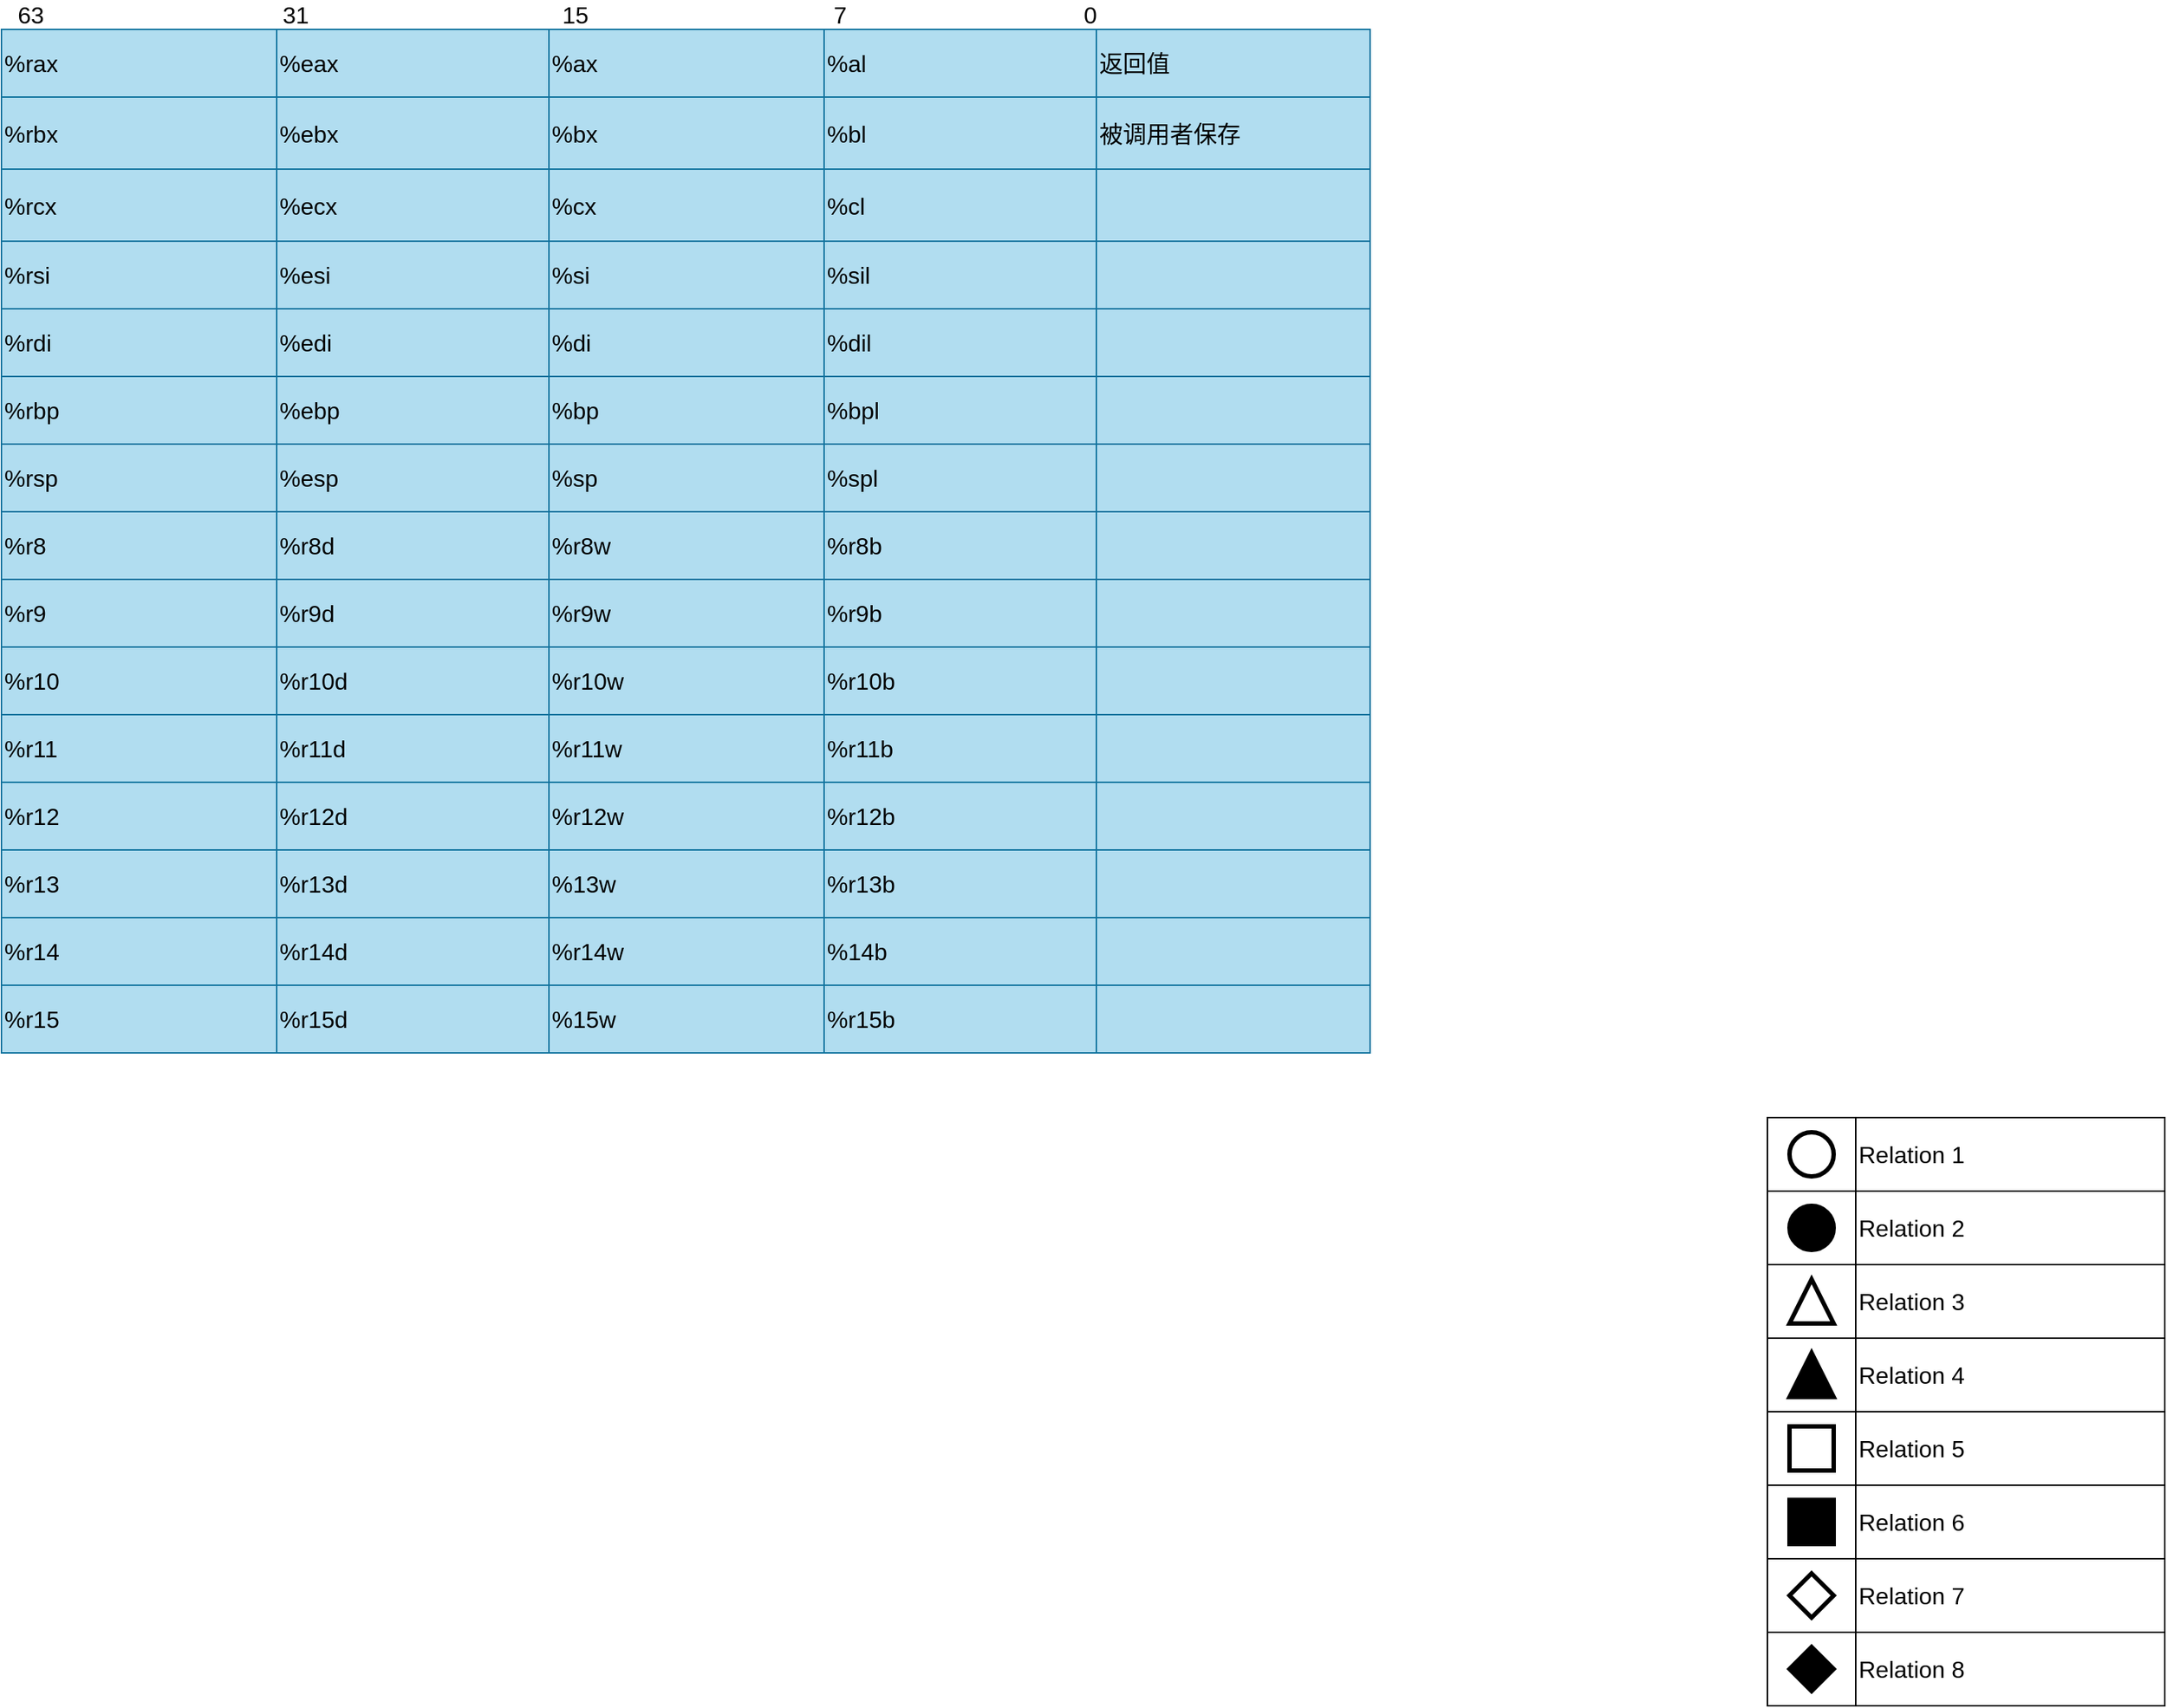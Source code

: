 <mxfile version="13.7.9" type="github">
  <diagram name="Page-1" id="bd83a815-5ea8-2e97-e5ec-87c9f400f2fa">
    <mxGraphModel dx="1678" dy="972" grid="1" gridSize="10" guides="1" tooltips="1" connect="1" arrows="1" fold="1" page="1" pageScale="1.5" pageWidth="1169" pageHeight="826" background="#ffffff" math="0" shadow="0">
      <root>
        <mxCell id="0" style=";html=1;" />
        <mxCell id="1" style=";html=1;" parent="0" />
        <mxCell id="ib0y8VWLwrtvh4IZrPpm-1" value="" style="shape=table;html=1;whiteSpace=wrap;startSize=0;container=1;collapsible=0;childLayout=tableLayout;fillColor=#b1ddf0;strokeColor=#10739e;align=left;fontSize=16;" vertex="1" parent="1">
          <mxGeometry x="200" y="50" width="930" height="696" as="geometry" />
        </mxCell>
        <mxCell id="ib0y8VWLwrtvh4IZrPpm-2" value="" style="shape=partialRectangle;html=1;whiteSpace=wrap;collapsible=0;dropTarget=0;pointerEvents=0;fillColor=none;top=0;left=0;bottom=0;right=0;points=[[0,0.5],[1,0.5]];portConstraint=eastwest;align=left;fontSize=16;" vertex="1" parent="ib0y8VWLwrtvh4IZrPpm-1">
          <mxGeometry width="930" height="46" as="geometry" />
        </mxCell>
        <mxCell id="ib0y8VWLwrtvh4IZrPpm-3" value="%rax" style="shape=partialRectangle;html=1;whiteSpace=wrap;connectable=0;overflow=hidden;fillColor=none;top=0;left=0;bottom=0;right=0;align=left;fontSize=16;" vertex="1" parent="ib0y8VWLwrtvh4IZrPpm-2">
          <mxGeometry width="187" height="46" as="geometry" />
        </mxCell>
        <mxCell id="ib0y8VWLwrtvh4IZrPpm-4" value="%eax" style="shape=partialRectangle;html=1;whiteSpace=wrap;connectable=0;overflow=hidden;fillColor=none;top=0;left=0;bottom=0;right=0;align=left;fontSize=16;" vertex="1" parent="ib0y8VWLwrtvh4IZrPpm-2">
          <mxGeometry x="187" width="185" height="46" as="geometry" />
        </mxCell>
        <mxCell id="ib0y8VWLwrtvh4IZrPpm-5" value="%ax" style="shape=partialRectangle;html=1;whiteSpace=wrap;connectable=0;overflow=hidden;fillColor=none;top=0;left=0;bottom=0;right=0;align=left;fontSize=16;" vertex="1" parent="ib0y8VWLwrtvh4IZrPpm-2">
          <mxGeometry x="372" width="187" height="46" as="geometry" />
        </mxCell>
        <mxCell id="ib0y8VWLwrtvh4IZrPpm-6" value="%al" style="shape=partialRectangle;html=1;whiteSpace=wrap;connectable=0;overflow=hidden;fillColor=none;top=0;left=0;bottom=0;right=0;align=left;fontSize=16;" vertex="1" parent="ib0y8VWLwrtvh4IZrPpm-2">
          <mxGeometry x="559" width="185" height="46" as="geometry" />
        </mxCell>
        <mxCell id="ib0y8VWLwrtvh4IZrPpm-25" value="返回值" style="shape=partialRectangle;html=1;whiteSpace=wrap;connectable=0;overflow=hidden;fillColor=none;top=0;left=0;bottom=0;right=0;align=left;fontSize=16;" vertex="1" parent="ib0y8VWLwrtvh4IZrPpm-2">
          <mxGeometry x="744" width="186" height="46" as="geometry" />
        </mxCell>
        <mxCell id="ib0y8VWLwrtvh4IZrPpm-7" value="" style="shape=partialRectangle;html=1;whiteSpace=wrap;collapsible=0;dropTarget=0;pointerEvents=0;fillColor=none;top=0;left=0;bottom=0;right=0;points=[[0,0.5],[1,0.5]];portConstraint=eastwest;align=left;fontSize=16;" vertex="1" parent="ib0y8VWLwrtvh4IZrPpm-1">
          <mxGeometry y="46" width="930" height="49" as="geometry" />
        </mxCell>
        <mxCell id="ib0y8VWLwrtvh4IZrPpm-8" value="%rbx" style="shape=partialRectangle;html=1;whiteSpace=wrap;connectable=0;overflow=hidden;fillColor=none;top=0;left=0;bottom=0;right=0;align=left;fontSize=16;" vertex="1" parent="ib0y8VWLwrtvh4IZrPpm-7">
          <mxGeometry width="187" height="49" as="geometry" />
        </mxCell>
        <mxCell id="ib0y8VWLwrtvh4IZrPpm-9" value="%ebx" style="shape=partialRectangle;html=1;whiteSpace=wrap;connectable=0;overflow=hidden;fillColor=none;top=0;left=0;bottom=0;right=0;align=left;fontSize=16;" vertex="1" parent="ib0y8VWLwrtvh4IZrPpm-7">
          <mxGeometry x="187" width="185" height="49" as="geometry" />
        </mxCell>
        <mxCell id="ib0y8VWLwrtvh4IZrPpm-10" value="%bx" style="shape=partialRectangle;html=1;whiteSpace=wrap;connectable=0;overflow=hidden;fillColor=none;top=0;left=0;bottom=0;right=0;align=left;fontSize=16;" vertex="1" parent="ib0y8VWLwrtvh4IZrPpm-7">
          <mxGeometry x="372" width="187" height="49" as="geometry" />
        </mxCell>
        <mxCell id="ib0y8VWLwrtvh4IZrPpm-11" value="%bl" style="shape=partialRectangle;html=1;whiteSpace=wrap;connectable=0;overflow=hidden;fillColor=none;top=0;left=0;bottom=0;right=0;align=left;fontSize=16;" vertex="1" parent="ib0y8VWLwrtvh4IZrPpm-7">
          <mxGeometry x="559" width="185" height="49" as="geometry" />
        </mxCell>
        <mxCell id="ib0y8VWLwrtvh4IZrPpm-26" value="被调用者保存" style="shape=partialRectangle;html=1;whiteSpace=wrap;connectable=0;overflow=hidden;fillColor=none;top=0;left=0;bottom=0;right=0;align=left;fontSize=16;" vertex="1" parent="ib0y8VWLwrtvh4IZrPpm-7">
          <mxGeometry x="744" width="186" height="49" as="geometry" />
        </mxCell>
        <mxCell id="ib0y8VWLwrtvh4IZrPpm-20" style="shape=partialRectangle;html=1;whiteSpace=wrap;collapsible=0;dropTarget=0;pointerEvents=0;fillColor=none;top=0;left=0;bottom=0;right=0;points=[[0,0.5],[1,0.5]];portConstraint=eastwest;align=left;fontSize=16;" vertex="1" parent="ib0y8VWLwrtvh4IZrPpm-1">
          <mxGeometry y="95" width="930" height="49" as="geometry" />
        </mxCell>
        <mxCell id="ib0y8VWLwrtvh4IZrPpm-21" value="%rcx" style="shape=partialRectangle;html=1;whiteSpace=wrap;connectable=0;overflow=hidden;fillColor=none;top=0;left=0;bottom=0;right=0;align=left;fontSize=16;" vertex="1" parent="ib0y8VWLwrtvh4IZrPpm-20">
          <mxGeometry width="187" height="49" as="geometry" />
        </mxCell>
        <mxCell id="ib0y8VWLwrtvh4IZrPpm-22" value="%ecx" style="shape=partialRectangle;html=1;whiteSpace=wrap;connectable=0;overflow=hidden;fillColor=none;top=0;left=0;bottom=0;right=0;align=left;fontSize=16;" vertex="1" parent="ib0y8VWLwrtvh4IZrPpm-20">
          <mxGeometry x="187" width="185" height="49" as="geometry" />
        </mxCell>
        <mxCell id="ib0y8VWLwrtvh4IZrPpm-23" value="%cx" style="shape=partialRectangle;html=1;whiteSpace=wrap;connectable=0;overflow=hidden;fillColor=none;top=0;left=0;bottom=0;right=0;align=left;fontSize=16;" vertex="1" parent="ib0y8VWLwrtvh4IZrPpm-20">
          <mxGeometry x="372" width="187" height="49" as="geometry" />
        </mxCell>
        <mxCell id="ib0y8VWLwrtvh4IZrPpm-24" value="%cl" style="shape=partialRectangle;html=1;whiteSpace=wrap;connectable=0;overflow=hidden;fillColor=none;top=0;left=0;bottom=0;right=0;align=left;fontSize=16;" vertex="1" parent="ib0y8VWLwrtvh4IZrPpm-20">
          <mxGeometry x="559" width="185" height="49" as="geometry" />
        </mxCell>
        <mxCell id="ib0y8VWLwrtvh4IZrPpm-27" style="shape=partialRectangle;html=1;whiteSpace=wrap;connectable=0;overflow=hidden;fillColor=none;top=0;left=0;bottom=0;right=0;align=left;fontSize=16;" vertex="1" parent="ib0y8VWLwrtvh4IZrPpm-20">
          <mxGeometry x="744" width="186" height="49" as="geometry" />
        </mxCell>
        <mxCell id="ib0y8VWLwrtvh4IZrPpm-12" value="" style="shape=partialRectangle;html=1;whiteSpace=wrap;collapsible=0;dropTarget=0;pointerEvents=0;fillColor=none;top=0;left=0;bottom=0;right=0;points=[[0,0.5],[1,0.5]];portConstraint=eastwest;align=left;fontSize=16;" vertex="1" parent="ib0y8VWLwrtvh4IZrPpm-1">
          <mxGeometry y="144" width="930" height="46" as="geometry" />
        </mxCell>
        <mxCell id="ib0y8VWLwrtvh4IZrPpm-13" value="%rsi" style="shape=partialRectangle;html=1;whiteSpace=wrap;connectable=0;overflow=hidden;fillColor=none;top=0;left=0;bottom=0;right=0;align=left;fontSize=16;" vertex="1" parent="ib0y8VWLwrtvh4IZrPpm-12">
          <mxGeometry width="187" height="46" as="geometry" />
        </mxCell>
        <mxCell id="ib0y8VWLwrtvh4IZrPpm-14" value="%esi" style="shape=partialRectangle;html=1;whiteSpace=wrap;connectable=0;overflow=hidden;fillColor=none;top=0;left=0;bottom=0;right=0;align=left;fontSize=16;" vertex="1" parent="ib0y8VWLwrtvh4IZrPpm-12">
          <mxGeometry x="187" width="185" height="46" as="geometry" />
        </mxCell>
        <mxCell id="ib0y8VWLwrtvh4IZrPpm-15" value="%si" style="shape=partialRectangle;html=1;whiteSpace=wrap;connectable=0;overflow=hidden;fillColor=none;top=0;left=0;bottom=0;right=0;align=left;fontSize=16;" vertex="1" parent="ib0y8VWLwrtvh4IZrPpm-12">
          <mxGeometry x="372" width="187" height="46" as="geometry" />
        </mxCell>
        <mxCell id="ib0y8VWLwrtvh4IZrPpm-16" value="%sil" style="shape=partialRectangle;html=1;whiteSpace=wrap;connectable=0;overflow=hidden;fillColor=none;top=0;left=0;bottom=0;right=0;align=left;fontSize=16;" vertex="1" parent="ib0y8VWLwrtvh4IZrPpm-12">
          <mxGeometry x="559" width="185" height="46" as="geometry" />
        </mxCell>
        <mxCell id="ib0y8VWLwrtvh4IZrPpm-28" style="shape=partialRectangle;html=1;whiteSpace=wrap;connectable=0;overflow=hidden;fillColor=none;top=0;left=0;bottom=0;right=0;align=left;fontSize=16;" vertex="1" parent="ib0y8VWLwrtvh4IZrPpm-12">
          <mxGeometry x="744" width="186" height="46" as="geometry" />
        </mxCell>
        <mxCell id="ib0y8VWLwrtvh4IZrPpm-71" style="shape=partialRectangle;html=1;whiteSpace=wrap;collapsible=0;dropTarget=0;pointerEvents=0;fillColor=none;top=0;left=0;bottom=0;right=0;points=[[0,0.5],[1,0.5]];portConstraint=eastwest;align=left;fontSize=16;" vertex="1" parent="ib0y8VWLwrtvh4IZrPpm-1">
          <mxGeometry y="190" width="930" height="46" as="geometry" />
        </mxCell>
        <mxCell id="ib0y8VWLwrtvh4IZrPpm-72" value="%rdi" style="shape=partialRectangle;html=1;whiteSpace=wrap;connectable=0;overflow=hidden;fillColor=none;top=0;left=0;bottom=0;right=0;align=left;fontSize=16;" vertex="1" parent="ib0y8VWLwrtvh4IZrPpm-71">
          <mxGeometry width="187" height="46" as="geometry" />
        </mxCell>
        <mxCell id="ib0y8VWLwrtvh4IZrPpm-73" value="%edi" style="shape=partialRectangle;html=1;whiteSpace=wrap;connectable=0;overflow=hidden;fillColor=none;top=0;left=0;bottom=0;right=0;align=left;fontSize=16;" vertex="1" parent="ib0y8VWLwrtvh4IZrPpm-71">
          <mxGeometry x="187" width="185" height="46" as="geometry" />
        </mxCell>
        <mxCell id="ib0y8VWLwrtvh4IZrPpm-74" value="%di" style="shape=partialRectangle;html=1;whiteSpace=wrap;connectable=0;overflow=hidden;fillColor=none;top=0;left=0;bottom=0;right=0;align=left;fontSize=16;" vertex="1" parent="ib0y8VWLwrtvh4IZrPpm-71">
          <mxGeometry x="372" width="187" height="46" as="geometry" />
        </mxCell>
        <mxCell id="ib0y8VWLwrtvh4IZrPpm-75" value="%dil" style="shape=partialRectangle;html=1;whiteSpace=wrap;connectable=0;overflow=hidden;fillColor=none;top=0;left=0;bottom=0;right=0;align=left;fontSize=16;" vertex="1" parent="ib0y8VWLwrtvh4IZrPpm-71">
          <mxGeometry x="559" width="185" height="46" as="geometry" />
        </mxCell>
        <mxCell id="ib0y8VWLwrtvh4IZrPpm-76" style="shape=partialRectangle;html=1;whiteSpace=wrap;connectable=0;overflow=hidden;fillColor=none;top=0;left=0;bottom=0;right=0;align=left;fontSize=16;" vertex="1" parent="ib0y8VWLwrtvh4IZrPpm-71">
          <mxGeometry x="744" width="186" height="46" as="geometry" />
        </mxCell>
        <mxCell id="ib0y8VWLwrtvh4IZrPpm-65" style="shape=partialRectangle;html=1;whiteSpace=wrap;collapsible=0;dropTarget=0;pointerEvents=0;fillColor=none;top=0;left=0;bottom=0;right=0;points=[[0,0.5],[1,0.5]];portConstraint=eastwest;align=left;fontSize=16;" vertex="1" parent="ib0y8VWLwrtvh4IZrPpm-1">
          <mxGeometry y="236" width="930" height="46" as="geometry" />
        </mxCell>
        <mxCell id="ib0y8VWLwrtvh4IZrPpm-66" value="%rbp" style="shape=partialRectangle;html=1;whiteSpace=wrap;connectable=0;overflow=hidden;fillColor=none;top=0;left=0;bottom=0;right=0;align=left;fontSize=16;" vertex="1" parent="ib0y8VWLwrtvh4IZrPpm-65">
          <mxGeometry width="187" height="46" as="geometry" />
        </mxCell>
        <mxCell id="ib0y8VWLwrtvh4IZrPpm-67" value="%ebp" style="shape=partialRectangle;html=1;whiteSpace=wrap;connectable=0;overflow=hidden;fillColor=none;top=0;left=0;bottom=0;right=0;align=left;fontSize=16;" vertex="1" parent="ib0y8VWLwrtvh4IZrPpm-65">
          <mxGeometry x="187" width="185" height="46" as="geometry" />
        </mxCell>
        <mxCell id="ib0y8VWLwrtvh4IZrPpm-68" value="%bp" style="shape=partialRectangle;html=1;whiteSpace=wrap;connectable=0;overflow=hidden;fillColor=none;top=0;left=0;bottom=0;right=0;align=left;fontSize=16;" vertex="1" parent="ib0y8VWLwrtvh4IZrPpm-65">
          <mxGeometry x="372" width="187" height="46" as="geometry" />
        </mxCell>
        <mxCell id="ib0y8VWLwrtvh4IZrPpm-69" value="%bpl" style="shape=partialRectangle;html=1;whiteSpace=wrap;connectable=0;overflow=hidden;fillColor=none;top=0;left=0;bottom=0;right=0;align=left;fontSize=16;" vertex="1" parent="ib0y8VWLwrtvh4IZrPpm-65">
          <mxGeometry x="559" width="185" height="46" as="geometry" />
        </mxCell>
        <mxCell id="ib0y8VWLwrtvh4IZrPpm-70" style="shape=partialRectangle;html=1;whiteSpace=wrap;connectable=0;overflow=hidden;fillColor=none;top=0;left=0;bottom=0;right=0;align=left;fontSize=16;" vertex="1" parent="ib0y8VWLwrtvh4IZrPpm-65">
          <mxGeometry x="744" width="186" height="46" as="geometry" />
        </mxCell>
        <mxCell id="ib0y8VWLwrtvh4IZrPpm-59" style="shape=partialRectangle;html=1;whiteSpace=wrap;collapsible=0;dropTarget=0;pointerEvents=0;fillColor=none;top=0;left=0;bottom=0;right=0;points=[[0,0.5],[1,0.5]];portConstraint=eastwest;align=left;fontSize=16;" vertex="1" parent="ib0y8VWLwrtvh4IZrPpm-1">
          <mxGeometry y="282" width="930" height="46" as="geometry" />
        </mxCell>
        <mxCell id="ib0y8VWLwrtvh4IZrPpm-60" value="%rsp" style="shape=partialRectangle;html=1;whiteSpace=wrap;connectable=0;overflow=hidden;fillColor=none;top=0;left=0;bottom=0;right=0;align=left;fontSize=16;" vertex="1" parent="ib0y8VWLwrtvh4IZrPpm-59">
          <mxGeometry width="187" height="46" as="geometry" />
        </mxCell>
        <mxCell id="ib0y8VWLwrtvh4IZrPpm-61" value="%esp" style="shape=partialRectangle;html=1;whiteSpace=wrap;connectable=0;overflow=hidden;fillColor=none;top=0;left=0;bottom=0;right=0;align=left;fontSize=16;" vertex="1" parent="ib0y8VWLwrtvh4IZrPpm-59">
          <mxGeometry x="187" width="185" height="46" as="geometry" />
        </mxCell>
        <mxCell id="ib0y8VWLwrtvh4IZrPpm-62" value="%sp" style="shape=partialRectangle;html=1;whiteSpace=wrap;connectable=0;overflow=hidden;fillColor=none;top=0;left=0;bottom=0;right=0;align=left;fontSize=16;" vertex="1" parent="ib0y8VWLwrtvh4IZrPpm-59">
          <mxGeometry x="372" width="187" height="46" as="geometry" />
        </mxCell>
        <mxCell id="ib0y8VWLwrtvh4IZrPpm-63" value="%spl" style="shape=partialRectangle;html=1;whiteSpace=wrap;connectable=0;overflow=hidden;fillColor=none;top=0;left=0;bottom=0;right=0;align=left;fontSize=16;" vertex="1" parent="ib0y8VWLwrtvh4IZrPpm-59">
          <mxGeometry x="559" width="185" height="46" as="geometry" />
        </mxCell>
        <mxCell id="ib0y8VWLwrtvh4IZrPpm-64" style="shape=partialRectangle;html=1;whiteSpace=wrap;connectable=0;overflow=hidden;fillColor=none;top=0;left=0;bottom=0;right=0;align=left;fontSize=16;" vertex="1" parent="ib0y8VWLwrtvh4IZrPpm-59">
          <mxGeometry x="744" width="186" height="46" as="geometry" />
        </mxCell>
        <mxCell id="ib0y8VWLwrtvh4IZrPpm-53" style="shape=partialRectangle;html=1;whiteSpace=wrap;collapsible=0;dropTarget=0;pointerEvents=0;fillColor=none;top=0;left=0;bottom=0;right=0;points=[[0,0.5],[1,0.5]];portConstraint=eastwest;align=left;fontSize=16;" vertex="1" parent="ib0y8VWLwrtvh4IZrPpm-1">
          <mxGeometry y="328" width="930" height="46" as="geometry" />
        </mxCell>
        <mxCell id="ib0y8VWLwrtvh4IZrPpm-54" value="%r8" style="shape=partialRectangle;html=1;whiteSpace=wrap;connectable=0;overflow=hidden;fillColor=none;top=0;left=0;bottom=0;right=0;align=left;fontSize=16;" vertex="1" parent="ib0y8VWLwrtvh4IZrPpm-53">
          <mxGeometry width="187" height="46" as="geometry" />
        </mxCell>
        <mxCell id="ib0y8VWLwrtvh4IZrPpm-55" value="%r8d" style="shape=partialRectangle;html=1;whiteSpace=wrap;connectable=0;overflow=hidden;fillColor=none;top=0;left=0;bottom=0;right=0;align=left;fontSize=16;" vertex="1" parent="ib0y8VWLwrtvh4IZrPpm-53">
          <mxGeometry x="187" width="185" height="46" as="geometry" />
        </mxCell>
        <mxCell id="ib0y8VWLwrtvh4IZrPpm-56" value="%r8w" style="shape=partialRectangle;html=1;whiteSpace=wrap;connectable=0;overflow=hidden;fillColor=none;top=0;left=0;bottom=0;right=0;align=left;fontSize=16;" vertex="1" parent="ib0y8VWLwrtvh4IZrPpm-53">
          <mxGeometry x="372" width="187" height="46" as="geometry" />
        </mxCell>
        <mxCell id="ib0y8VWLwrtvh4IZrPpm-57" value="%r8b" style="shape=partialRectangle;html=1;whiteSpace=wrap;connectable=0;overflow=hidden;fillColor=none;top=0;left=0;bottom=0;right=0;align=left;fontSize=16;" vertex="1" parent="ib0y8VWLwrtvh4IZrPpm-53">
          <mxGeometry x="559" width="185" height="46" as="geometry" />
        </mxCell>
        <mxCell id="ib0y8VWLwrtvh4IZrPpm-58" style="shape=partialRectangle;html=1;whiteSpace=wrap;connectable=0;overflow=hidden;fillColor=none;top=0;left=0;bottom=0;right=0;align=left;fontSize=16;" vertex="1" parent="ib0y8VWLwrtvh4IZrPpm-53">
          <mxGeometry x="744" width="186" height="46" as="geometry" />
        </mxCell>
        <mxCell id="ib0y8VWLwrtvh4IZrPpm-47" style="shape=partialRectangle;html=1;whiteSpace=wrap;collapsible=0;dropTarget=0;pointerEvents=0;fillColor=none;top=0;left=0;bottom=0;right=0;points=[[0,0.5],[1,0.5]];portConstraint=eastwest;align=left;fontSize=16;" vertex="1" parent="ib0y8VWLwrtvh4IZrPpm-1">
          <mxGeometry y="374" width="930" height="46" as="geometry" />
        </mxCell>
        <mxCell id="ib0y8VWLwrtvh4IZrPpm-48" value="%r9" style="shape=partialRectangle;html=1;whiteSpace=wrap;connectable=0;overflow=hidden;fillColor=none;top=0;left=0;bottom=0;right=0;align=left;fontSize=16;" vertex="1" parent="ib0y8VWLwrtvh4IZrPpm-47">
          <mxGeometry width="187" height="46" as="geometry" />
        </mxCell>
        <mxCell id="ib0y8VWLwrtvh4IZrPpm-49" value="%r9d" style="shape=partialRectangle;html=1;whiteSpace=wrap;connectable=0;overflow=hidden;fillColor=none;top=0;left=0;bottom=0;right=0;align=left;fontSize=16;" vertex="1" parent="ib0y8VWLwrtvh4IZrPpm-47">
          <mxGeometry x="187" width="185" height="46" as="geometry" />
        </mxCell>
        <mxCell id="ib0y8VWLwrtvh4IZrPpm-50" value="%r9w" style="shape=partialRectangle;html=1;whiteSpace=wrap;connectable=0;overflow=hidden;fillColor=none;top=0;left=0;bottom=0;right=0;align=left;fontSize=16;" vertex="1" parent="ib0y8VWLwrtvh4IZrPpm-47">
          <mxGeometry x="372" width="187" height="46" as="geometry" />
        </mxCell>
        <mxCell id="ib0y8VWLwrtvh4IZrPpm-51" value="%r9b" style="shape=partialRectangle;html=1;whiteSpace=wrap;connectable=0;overflow=hidden;fillColor=none;top=0;left=0;bottom=0;right=0;align=left;fontSize=16;" vertex="1" parent="ib0y8VWLwrtvh4IZrPpm-47">
          <mxGeometry x="559" width="185" height="46" as="geometry" />
        </mxCell>
        <mxCell id="ib0y8VWLwrtvh4IZrPpm-52" style="shape=partialRectangle;html=1;whiteSpace=wrap;connectable=0;overflow=hidden;fillColor=none;top=0;left=0;bottom=0;right=0;align=left;fontSize=16;" vertex="1" parent="ib0y8VWLwrtvh4IZrPpm-47">
          <mxGeometry x="744" width="186" height="46" as="geometry" />
        </mxCell>
        <mxCell id="ib0y8VWLwrtvh4IZrPpm-41" style="shape=partialRectangle;html=1;whiteSpace=wrap;collapsible=0;dropTarget=0;pointerEvents=0;fillColor=none;top=0;left=0;bottom=0;right=0;points=[[0,0.5],[1,0.5]];portConstraint=eastwest;align=left;fontSize=16;" vertex="1" parent="ib0y8VWLwrtvh4IZrPpm-1">
          <mxGeometry y="420" width="930" height="46" as="geometry" />
        </mxCell>
        <mxCell id="ib0y8VWLwrtvh4IZrPpm-42" value="%r10" style="shape=partialRectangle;html=1;whiteSpace=wrap;connectable=0;overflow=hidden;fillColor=none;top=0;left=0;bottom=0;right=0;align=left;fontSize=16;" vertex="1" parent="ib0y8VWLwrtvh4IZrPpm-41">
          <mxGeometry width="187" height="46" as="geometry" />
        </mxCell>
        <mxCell id="ib0y8VWLwrtvh4IZrPpm-43" value="%r10d" style="shape=partialRectangle;html=1;whiteSpace=wrap;connectable=0;overflow=hidden;fillColor=none;top=0;left=0;bottom=0;right=0;align=left;fontSize=16;" vertex="1" parent="ib0y8VWLwrtvh4IZrPpm-41">
          <mxGeometry x="187" width="185" height="46" as="geometry" />
        </mxCell>
        <mxCell id="ib0y8VWLwrtvh4IZrPpm-44" value="%r10w" style="shape=partialRectangle;html=1;whiteSpace=wrap;connectable=0;overflow=hidden;fillColor=none;top=0;left=0;bottom=0;right=0;align=left;fontSize=16;" vertex="1" parent="ib0y8VWLwrtvh4IZrPpm-41">
          <mxGeometry x="372" width="187" height="46" as="geometry" />
        </mxCell>
        <mxCell id="ib0y8VWLwrtvh4IZrPpm-45" value="%r10b" style="shape=partialRectangle;html=1;whiteSpace=wrap;connectable=0;overflow=hidden;fillColor=none;top=0;left=0;bottom=0;right=0;align=left;fontSize=16;" vertex="1" parent="ib0y8VWLwrtvh4IZrPpm-41">
          <mxGeometry x="559" width="185" height="46" as="geometry" />
        </mxCell>
        <mxCell id="ib0y8VWLwrtvh4IZrPpm-46" style="shape=partialRectangle;html=1;whiteSpace=wrap;connectable=0;overflow=hidden;fillColor=none;top=0;left=0;bottom=0;right=0;align=left;fontSize=16;" vertex="1" parent="ib0y8VWLwrtvh4IZrPpm-41">
          <mxGeometry x="744" width="186" height="46" as="geometry" />
        </mxCell>
        <mxCell id="ib0y8VWLwrtvh4IZrPpm-35" style="shape=partialRectangle;html=1;whiteSpace=wrap;collapsible=0;dropTarget=0;pointerEvents=0;fillColor=none;top=0;left=0;bottom=0;right=0;points=[[0,0.5],[1,0.5]];portConstraint=eastwest;align=left;fontSize=16;" vertex="1" parent="ib0y8VWLwrtvh4IZrPpm-1">
          <mxGeometry y="466" width="930" height="46" as="geometry" />
        </mxCell>
        <mxCell id="ib0y8VWLwrtvh4IZrPpm-36" value="%r11" style="shape=partialRectangle;html=1;whiteSpace=wrap;connectable=0;overflow=hidden;fillColor=none;top=0;left=0;bottom=0;right=0;align=left;fontSize=16;" vertex="1" parent="ib0y8VWLwrtvh4IZrPpm-35">
          <mxGeometry width="187" height="46" as="geometry" />
        </mxCell>
        <mxCell id="ib0y8VWLwrtvh4IZrPpm-37" value="%r11d" style="shape=partialRectangle;html=1;whiteSpace=wrap;connectable=0;overflow=hidden;fillColor=none;top=0;left=0;bottom=0;right=0;align=left;fontSize=16;" vertex="1" parent="ib0y8VWLwrtvh4IZrPpm-35">
          <mxGeometry x="187" width="185" height="46" as="geometry" />
        </mxCell>
        <mxCell id="ib0y8VWLwrtvh4IZrPpm-38" value="%r11w" style="shape=partialRectangle;html=1;whiteSpace=wrap;connectable=0;overflow=hidden;fillColor=none;top=0;left=0;bottom=0;right=0;align=left;fontSize=16;" vertex="1" parent="ib0y8VWLwrtvh4IZrPpm-35">
          <mxGeometry x="372" width="187" height="46" as="geometry" />
        </mxCell>
        <mxCell id="ib0y8VWLwrtvh4IZrPpm-39" value="%r11b" style="shape=partialRectangle;html=1;whiteSpace=wrap;connectable=0;overflow=hidden;fillColor=none;top=0;left=0;bottom=0;right=0;align=left;fontSize=16;" vertex="1" parent="ib0y8VWLwrtvh4IZrPpm-35">
          <mxGeometry x="559" width="185" height="46" as="geometry" />
        </mxCell>
        <mxCell id="ib0y8VWLwrtvh4IZrPpm-40" style="shape=partialRectangle;html=1;whiteSpace=wrap;connectable=0;overflow=hidden;fillColor=none;top=0;left=0;bottom=0;right=0;align=left;fontSize=16;" vertex="1" parent="ib0y8VWLwrtvh4IZrPpm-35">
          <mxGeometry x="744" width="186" height="46" as="geometry" />
        </mxCell>
        <mxCell id="ib0y8VWLwrtvh4IZrPpm-29" style="shape=partialRectangle;html=1;whiteSpace=wrap;collapsible=0;dropTarget=0;pointerEvents=0;fillColor=none;top=0;left=0;bottom=0;right=0;points=[[0,0.5],[1,0.5]];portConstraint=eastwest;align=left;fontSize=16;" vertex="1" parent="ib0y8VWLwrtvh4IZrPpm-1">
          <mxGeometry y="512" width="930" height="46" as="geometry" />
        </mxCell>
        <mxCell id="ib0y8VWLwrtvh4IZrPpm-30" value="%r12" style="shape=partialRectangle;html=1;whiteSpace=wrap;connectable=0;overflow=hidden;fillColor=none;top=0;left=0;bottom=0;right=0;align=left;fontSize=16;" vertex="1" parent="ib0y8VWLwrtvh4IZrPpm-29">
          <mxGeometry width="187" height="46" as="geometry" />
        </mxCell>
        <mxCell id="ib0y8VWLwrtvh4IZrPpm-31" value="%r12d" style="shape=partialRectangle;html=1;whiteSpace=wrap;connectable=0;overflow=hidden;fillColor=none;top=0;left=0;bottom=0;right=0;align=left;fontSize=16;" vertex="1" parent="ib0y8VWLwrtvh4IZrPpm-29">
          <mxGeometry x="187" width="185" height="46" as="geometry" />
        </mxCell>
        <mxCell id="ib0y8VWLwrtvh4IZrPpm-32" value="%r12w" style="shape=partialRectangle;html=1;whiteSpace=wrap;connectable=0;overflow=hidden;fillColor=none;top=0;left=0;bottom=0;right=0;align=left;fontSize=16;" vertex="1" parent="ib0y8VWLwrtvh4IZrPpm-29">
          <mxGeometry x="372" width="187" height="46" as="geometry" />
        </mxCell>
        <mxCell id="ib0y8VWLwrtvh4IZrPpm-33" value="%r12b" style="shape=partialRectangle;html=1;whiteSpace=wrap;connectable=0;overflow=hidden;fillColor=none;top=0;left=0;bottom=0;right=0;align=left;fontSize=16;" vertex="1" parent="ib0y8VWLwrtvh4IZrPpm-29">
          <mxGeometry x="559" width="185" height="46" as="geometry" />
        </mxCell>
        <mxCell id="ib0y8VWLwrtvh4IZrPpm-34" style="shape=partialRectangle;html=1;whiteSpace=wrap;connectable=0;overflow=hidden;fillColor=none;top=0;left=0;bottom=0;right=0;align=left;fontSize=16;" vertex="1" parent="ib0y8VWLwrtvh4IZrPpm-29">
          <mxGeometry x="744" width="186" height="46" as="geometry" />
        </mxCell>
        <mxCell id="ib0y8VWLwrtvh4IZrPpm-89" style="shape=partialRectangle;html=1;whiteSpace=wrap;collapsible=0;dropTarget=0;pointerEvents=0;fillColor=none;top=0;left=0;bottom=0;right=0;points=[[0,0.5],[1,0.5]];portConstraint=eastwest;align=left;fontSize=16;" vertex="1" parent="ib0y8VWLwrtvh4IZrPpm-1">
          <mxGeometry y="558" width="930" height="46" as="geometry" />
        </mxCell>
        <mxCell id="ib0y8VWLwrtvh4IZrPpm-90" value="%r13" style="shape=partialRectangle;html=1;whiteSpace=wrap;connectable=0;overflow=hidden;fillColor=none;top=0;left=0;bottom=0;right=0;align=left;fontSize=16;" vertex="1" parent="ib0y8VWLwrtvh4IZrPpm-89">
          <mxGeometry width="187" height="46" as="geometry" />
        </mxCell>
        <mxCell id="ib0y8VWLwrtvh4IZrPpm-91" value="%r13d" style="shape=partialRectangle;html=1;whiteSpace=wrap;connectable=0;overflow=hidden;fillColor=none;top=0;left=0;bottom=0;right=0;align=left;fontSize=16;" vertex="1" parent="ib0y8VWLwrtvh4IZrPpm-89">
          <mxGeometry x="187" width="185" height="46" as="geometry" />
        </mxCell>
        <mxCell id="ib0y8VWLwrtvh4IZrPpm-92" value="%13w" style="shape=partialRectangle;html=1;whiteSpace=wrap;connectable=0;overflow=hidden;fillColor=none;top=0;left=0;bottom=0;right=0;align=left;fontSize=16;" vertex="1" parent="ib0y8VWLwrtvh4IZrPpm-89">
          <mxGeometry x="372" width="187" height="46" as="geometry" />
        </mxCell>
        <mxCell id="ib0y8VWLwrtvh4IZrPpm-93" value="%r13b" style="shape=partialRectangle;html=1;whiteSpace=wrap;connectable=0;overflow=hidden;fillColor=none;top=0;left=0;bottom=0;right=0;align=left;fontSize=16;" vertex="1" parent="ib0y8VWLwrtvh4IZrPpm-89">
          <mxGeometry x="559" width="185" height="46" as="geometry" />
        </mxCell>
        <mxCell id="ib0y8VWLwrtvh4IZrPpm-94" style="shape=partialRectangle;html=1;whiteSpace=wrap;connectable=0;overflow=hidden;fillColor=none;top=0;left=0;bottom=0;right=0;align=left;fontSize=16;" vertex="1" parent="ib0y8VWLwrtvh4IZrPpm-89">
          <mxGeometry x="744" width="186" height="46" as="geometry" />
        </mxCell>
        <mxCell id="ib0y8VWLwrtvh4IZrPpm-83" style="shape=partialRectangle;html=1;whiteSpace=wrap;collapsible=0;dropTarget=0;pointerEvents=0;fillColor=none;top=0;left=0;bottom=0;right=0;points=[[0,0.5],[1,0.5]];portConstraint=eastwest;align=left;fontSize=16;" vertex="1" parent="ib0y8VWLwrtvh4IZrPpm-1">
          <mxGeometry y="604" width="930" height="46" as="geometry" />
        </mxCell>
        <mxCell id="ib0y8VWLwrtvh4IZrPpm-84" value="%r14" style="shape=partialRectangle;html=1;whiteSpace=wrap;connectable=0;overflow=hidden;fillColor=none;top=0;left=0;bottom=0;right=0;align=left;fontSize=16;" vertex="1" parent="ib0y8VWLwrtvh4IZrPpm-83">
          <mxGeometry width="187" height="46" as="geometry" />
        </mxCell>
        <mxCell id="ib0y8VWLwrtvh4IZrPpm-85" value="%r14d" style="shape=partialRectangle;html=1;whiteSpace=wrap;connectable=0;overflow=hidden;fillColor=none;top=0;left=0;bottom=0;right=0;align=left;fontSize=16;" vertex="1" parent="ib0y8VWLwrtvh4IZrPpm-83">
          <mxGeometry x="187" width="185" height="46" as="geometry" />
        </mxCell>
        <mxCell id="ib0y8VWLwrtvh4IZrPpm-86" value="%r14w" style="shape=partialRectangle;html=1;whiteSpace=wrap;connectable=0;overflow=hidden;fillColor=none;top=0;left=0;bottom=0;right=0;align=left;fontSize=16;" vertex="1" parent="ib0y8VWLwrtvh4IZrPpm-83">
          <mxGeometry x="372" width="187" height="46" as="geometry" />
        </mxCell>
        <mxCell id="ib0y8VWLwrtvh4IZrPpm-87" value="%14b" style="shape=partialRectangle;html=1;whiteSpace=wrap;connectable=0;overflow=hidden;fillColor=none;top=0;left=0;bottom=0;right=0;align=left;fontSize=16;" vertex="1" parent="ib0y8VWLwrtvh4IZrPpm-83">
          <mxGeometry x="559" width="185" height="46" as="geometry" />
        </mxCell>
        <mxCell id="ib0y8VWLwrtvh4IZrPpm-88" style="shape=partialRectangle;html=1;whiteSpace=wrap;connectable=0;overflow=hidden;fillColor=none;top=0;left=0;bottom=0;right=0;align=left;fontSize=16;" vertex="1" parent="ib0y8VWLwrtvh4IZrPpm-83">
          <mxGeometry x="744" width="186" height="46" as="geometry" />
        </mxCell>
        <mxCell id="ib0y8VWLwrtvh4IZrPpm-77" style="shape=partialRectangle;html=1;whiteSpace=wrap;collapsible=0;dropTarget=0;pointerEvents=0;fillColor=none;top=0;left=0;bottom=0;right=0;points=[[0,0.5],[1,0.5]];portConstraint=eastwest;align=left;fontSize=16;" vertex="1" parent="ib0y8VWLwrtvh4IZrPpm-1">
          <mxGeometry y="650" width="930" height="46" as="geometry" />
        </mxCell>
        <mxCell id="ib0y8VWLwrtvh4IZrPpm-78" value="%r15" style="shape=partialRectangle;html=1;whiteSpace=wrap;connectable=0;overflow=hidden;fillColor=none;top=0;left=0;bottom=0;right=0;align=left;fontSize=16;" vertex="1" parent="ib0y8VWLwrtvh4IZrPpm-77">
          <mxGeometry width="187" height="46" as="geometry" />
        </mxCell>
        <mxCell id="ib0y8VWLwrtvh4IZrPpm-79" value="%r15d" style="shape=partialRectangle;html=1;whiteSpace=wrap;connectable=0;overflow=hidden;fillColor=none;top=0;left=0;bottom=0;right=0;align=left;fontSize=16;" vertex="1" parent="ib0y8VWLwrtvh4IZrPpm-77">
          <mxGeometry x="187" width="185" height="46" as="geometry" />
        </mxCell>
        <mxCell id="ib0y8VWLwrtvh4IZrPpm-80" value="%15w" style="shape=partialRectangle;html=1;whiteSpace=wrap;connectable=0;overflow=hidden;fillColor=none;top=0;left=0;bottom=0;right=0;align=left;fontSize=16;" vertex="1" parent="ib0y8VWLwrtvh4IZrPpm-77">
          <mxGeometry x="372" width="187" height="46" as="geometry" />
        </mxCell>
        <mxCell id="ib0y8VWLwrtvh4IZrPpm-81" value="%r15b" style="shape=partialRectangle;html=1;whiteSpace=wrap;connectable=0;overflow=hidden;fillColor=none;top=0;left=0;bottom=0;right=0;align=left;fontSize=16;" vertex="1" parent="ib0y8VWLwrtvh4IZrPpm-77">
          <mxGeometry x="559" width="185" height="46" as="geometry" />
        </mxCell>
        <mxCell id="ib0y8VWLwrtvh4IZrPpm-82" style="shape=partialRectangle;html=1;whiteSpace=wrap;connectable=0;overflow=hidden;fillColor=none;top=0;left=0;bottom=0;right=0;align=left;fontSize=16;" vertex="1" parent="ib0y8VWLwrtvh4IZrPpm-77">
          <mxGeometry x="744" width="186" height="46" as="geometry" />
        </mxCell>
        <mxCell id="1516e18e63f93b96-4" value="" style="whiteSpace=wrap;html=1;rounded=0;shadow=0;strokeWidth=1;fontSize=16;align=left;" parent="1" vertex="1">
          <mxGeometry x="1400" y="1140" width="60" height="50" as="geometry" />
        </mxCell>
        <mxCell id="1516e18e63f93b96-5" value="Relation 8" style="whiteSpace=wrap;html=1;rounded=0;shadow=0;strokeWidth=1;fontSize=16;align=left;" parent="1" vertex="1">
          <mxGeometry x="1460" y="1140" width="210" height="50" as="geometry" />
        </mxCell>
        <mxCell id="1516e18e63f93b96-12" value="" style="rhombus;whiteSpace=wrap;html=1;rounded=0;shadow=0;strokeWidth=3;fillColor=#000000;fontSize=16;align=left;" parent="1" vertex="1">
          <mxGeometry x="1415" y="1150" width="30" height="30" as="geometry" />
        </mxCell>
        <mxCell id="1516e18e63f93b96-14" value="" style="whiteSpace=wrap;html=1;rounded=0;shadow=0;strokeWidth=1;fontSize=16;align=left;" parent="1" vertex="1">
          <mxGeometry x="1400" y="1090" width="60" height="50" as="geometry" />
        </mxCell>
        <mxCell id="1516e18e63f93b96-15" value="Relation 7" style="whiteSpace=wrap;html=1;rounded=0;shadow=0;strokeWidth=1;fontSize=16;align=left;" parent="1" vertex="1">
          <mxGeometry x="1460" y="1090" width="210" height="50" as="geometry" />
        </mxCell>
        <mxCell id="1516e18e63f93b96-18" value="" style="whiteSpace=wrap;html=1;rounded=0;shadow=0;strokeWidth=1;fontSize=16;align=left;" parent="1" vertex="1">
          <mxGeometry x="1400" y="1040" width="60" height="50" as="geometry" />
        </mxCell>
        <mxCell id="1516e18e63f93b96-19" value="Relation 6" style="whiteSpace=wrap;html=1;rounded=0;shadow=0;strokeWidth=1;fontSize=16;align=left;" parent="1" vertex="1">
          <mxGeometry x="1460" y="1040" width="210" height="50" as="geometry" />
        </mxCell>
        <mxCell id="1516e18e63f93b96-20" value="" style="whiteSpace=wrap;html=1;rounded=0;shadow=0;strokeWidth=1;fontSize=16;align=left;" parent="1" vertex="1">
          <mxGeometry x="1400" y="990" width="60" height="50" as="geometry" />
        </mxCell>
        <mxCell id="1516e18e63f93b96-21" value="Relation 5" style="whiteSpace=wrap;html=1;rounded=0;shadow=0;strokeWidth=1;fontSize=16;align=left;" parent="1" vertex="1">
          <mxGeometry x="1460" y="990" width="210" height="50" as="geometry" />
        </mxCell>
        <mxCell id="1516e18e63f93b96-22" value="" style="whiteSpace=wrap;html=1;rounded=0;shadow=0;strokeWidth=1;fontSize=16;align=left;" parent="1" vertex="1">
          <mxGeometry x="1400" y="940" width="60" height="50" as="geometry" />
        </mxCell>
        <mxCell id="1516e18e63f93b96-23" value="Relation 4" style="whiteSpace=wrap;html=1;rounded=0;shadow=0;strokeWidth=1;fontSize=16;align=left;" parent="1" vertex="1">
          <mxGeometry x="1460" y="940" width="210" height="50" as="geometry" />
        </mxCell>
        <mxCell id="1516e18e63f93b96-24" value="" style="whiteSpace=wrap;html=1;rounded=0;shadow=0;strokeWidth=1;fontSize=16;align=left;" parent="1" vertex="1">
          <mxGeometry x="1400" y="890" width="60" height="50" as="geometry" />
        </mxCell>
        <mxCell id="1516e18e63f93b96-25" value="Relation 3" style="whiteSpace=wrap;html=1;rounded=0;shadow=0;strokeWidth=1;fontSize=16;align=left;" parent="1" vertex="1">
          <mxGeometry x="1460" y="890" width="210" height="50" as="geometry" />
        </mxCell>
        <mxCell id="1516e18e63f93b96-26" value="" style="whiteSpace=wrap;html=1;rounded=0;shadow=0;strokeWidth=1;fontSize=16;align=left;" parent="1" vertex="1">
          <mxGeometry x="1400" y="840" width="60" height="50" as="geometry" />
        </mxCell>
        <mxCell id="1516e18e63f93b96-27" value="Relation 2" style="whiteSpace=wrap;html=1;rounded=0;shadow=0;strokeWidth=1;fontSize=16;align=left;" parent="1" vertex="1">
          <mxGeometry x="1460" y="840" width="210" height="50" as="geometry" />
        </mxCell>
        <mxCell id="1516e18e63f93b96-28" value="" style="whiteSpace=wrap;html=1;rounded=0;shadow=0;strokeWidth=1;fontSize=16;align=left;" parent="1" vertex="1">
          <mxGeometry x="1400" y="790" width="60" height="50" as="geometry" />
        </mxCell>
        <mxCell id="1516e18e63f93b96-29" value="Relation 1" style="whiteSpace=wrap;html=1;rounded=0;shadow=0;strokeWidth=1;fontSize=16;align=left;" parent="1" vertex="1">
          <mxGeometry x="1460" y="790" width="210" height="50" as="geometry" />
        </mxCell>
        <mxCell id="1516e18e63f93b96-6" value="" style="ellipse;whiteSpace=wrap;html=1;rounded=0;shadow=0;strokeWidth=3;fontSize=16;align=left;" parent="1" vertex="1">
          <mxGeometry x="1415" y="800" width="30" height="30" as="geometry" />
        </mxCell>
        <mxCell id="1516e18e63f93b96-7" value="" style="ellipse;whiteSpace=wrap;html=1;rounded=0;shadow=0;strokeWidth=3;fontSize=16;fillColor=#000000;align=left;" parent="1" vertex="1">
          <mxGeometry x="1415" y="850" width="30" height="30" as="geometry" />
        </mxCell>
        <mxCell id="1516e18e63f93b96-8" value="" style="triangle;whiteSpace=wrap;html=1;rounded=0;shadow=0;strokeWidth=3;fillColor=#000000;fontSize=16;direction=north;align=left;" parent="1" vertex="1">
          <mxGeometry x="1415" y="950" width="30" height="30" as="geometry" />
        </mxCell>
        <mxCell id="1516e18e63f93b96-9" value="" style="triangle;whiteSpace=wrap;html=1;rounded=0;shadow=0;strokeWidth=3;fontSize=16;direction=north;align=left;" parent="1" vertex="1">
          <mxGeometry x="1415" y="900" width="30" height="30" as="geometry" />
        </mxCell>
        <mxCell id="1516e18e63f93b96-10" value="" style="whiteSpace=wrap;html=1;rounded=0;shadow=0;strokeWidth=3;fontSize=16;align=left;" parent="1" vertex="1">
          <mxGeometry x="1415" y="1000" width="30" height="30" as="geometry" />
        </mxCell>
        <mxCell id="1516e18e63f93b96-11" value="" style="whiteSpace=wrap;html=1;rounded=0;shadow=0;strokeWidth=3;fillColor=#000000;fontSize=16;align=left;" parent="1" vertex="1">
          <mxGeometry x="1415" y="1050" width="30" height="30" as="geometry" />
        </mxCell>
        <mxCell id="1516e18e63f93b96-13" value="" style="rhombus;whiteSpace=wrap;html=1;rounded=0;shadow=0;strokeWidth=3;fontSize=16;align=left;" parent="1" vertex="1">
          <mxGeometry x="1415" y="1100" width="30" height="30" as="geometry" />
        </mxCell>
        <mxCell id="ib0y8VWLwrtvh4IZrPpm-95" value="63" style="text;html=1;strokeColor=none;fillColor=none;align=center;verticalAlign=middle;whiteSpace=wrap;rounded=0;fontSize=16;" vertex="1" parent="1">
          <mxGeometry x="200" y="30" width="40" height="20" as="geometry" />
        </mxCell>
        <mxCell id="ib0y8VWLwrtvh4IZrPpm-96" value="31" style="text;html=1;strokeColor=none;fillColor=none;align=center;verticalAlign=middle;whiteSpace=wrap;rounded=0;fontSize=16;" vertex="1" parent="1">
          <mxGeometry x="380" y="30" width="40" height="20" as="geometry" />
        </mxCell>
        <mxCell id="ib0y8VWLwrtvh4IZrPpm-97" value="15" style="text;html=1;strokeColor=none;fillColor=none;align=center;verticalAlign=middle;whiteSpace=wrap;rounded=0;fontSize=16;" vertex="1" parent="1">
          <mxGeometry x="570" y="30" width="40" height="20" as="geometry" />
        </mxCell>
        <mxCell id="ib0y8VWLwrtvh4IZrPpm-98" value="7" style="text;html=1;strokeColor=none;fillColor=none;align=center;verticalAlign=middle;whiteSpace=wrap;rounded=0;fontSize=16;" vertex="1" parent="1">
          <mxGeometry x="750" y="30" width="40" height="20" as="geometry" />
        </mxCell>
        <mxCell id="ib0y8VWLwrtvh4IZrPpm-99" value="0" style="text;html=1;strokeColor=none;fillColor=none;align=center;verticalAlign=middle;whiteSpace=wrap;rounded=0;fontSize=16;" vertex="1" parent="1">
          <mxGeometry x="920" y="30" width="40" height="20" as="geometry" />
        </mxCell>
      </root>
    </mxGraphModel>
  </diagram>
</mxfile>
